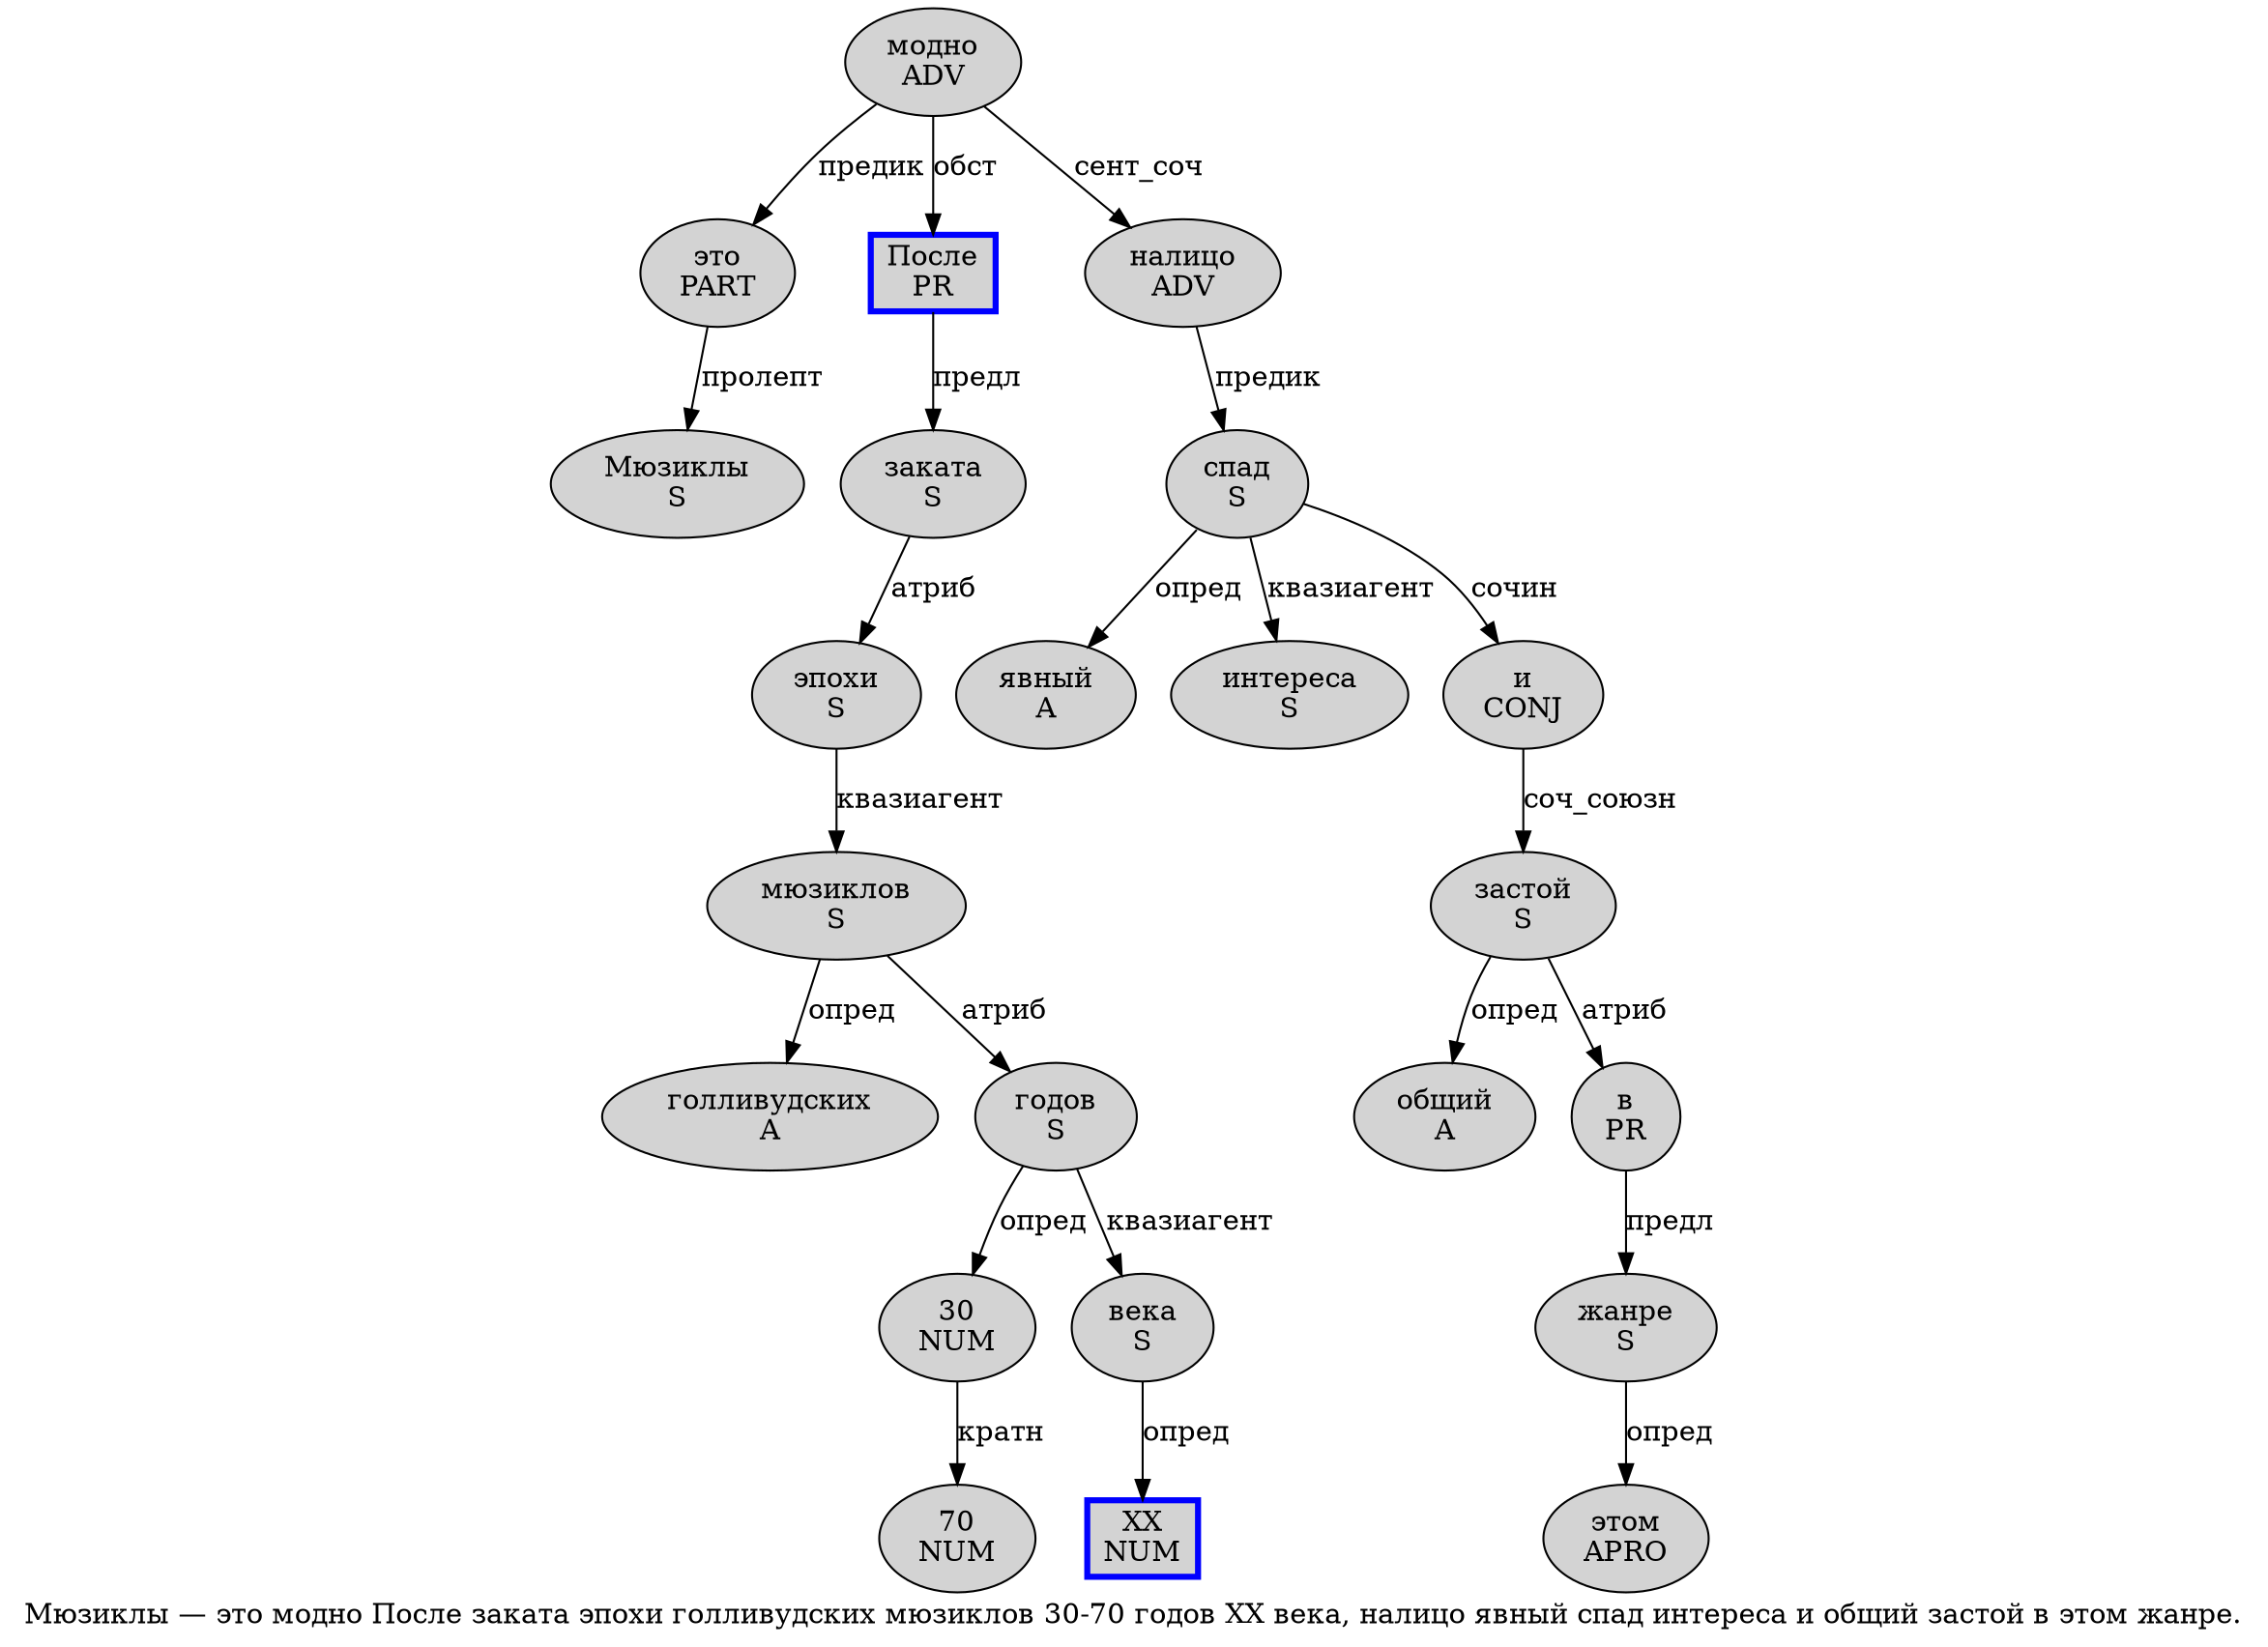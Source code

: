 digraph SENTENCE_1724 {
	graph [label="Мюзиклы — это модно После заката эпохи голливудских мюзиклов 30-70 годов XX века, налицо явный спад интереса и общий застой в этом жанре."]
	node [style=filled]
		0 [label="Мюзиклы
S" color="" fillcolor=lightgray penwidth=1 shape=ellipse]
		2 [label="это
PART" color="" fillcolor=lightgray penwidth=1 shape=ellipse]
		3 [label="модно
ADV" color="" fillcolor=lightgray penwidth=1 shape=ellipse]
		4 [label="После
PR" color=blue fillcolor=lightgray penwidth=3 shape=box]
		5 [label="заката
S" color="" fillcolor=lightgray penwidth=1 shape=ellipse]
		6 [label="эпохи
S" color="" fillcolor=lightgray penwidth=1 shape=ellipse]
		7 [label="голливудских
A" color="" fillcolor=lightgray penwidth=1 shape=ellipse]
		8 [label="мюзиклов
S" color="" fillcolor=lightgray penwidth=1 shape=ellipse]
		9 [label="30
NUM" color="" fillcolor=lightgray penwidth=1 shape=ellipse]
		11 [label="70
NUM" color="" fillcolor=lightgray penwidth=1 shape=ellipse]
		12 [label="годов
S" color="" fillcolor=lightgray penwidth=1 shape=ellipse]
		13 [label="XX
NUM" color=blue fillcolor=lightgray penwidth=3 shape=box]
		14 [label="века
S" color="" fillcolor=lightgray penwidth=1 shape=ellipse]
		16 [label="налицо
ADV" color="" fillcolor=lightgray penwidth=1 shape=ellipse]
		17 [label="явный
A" color="" fillcolor=lightgray penwidth=1 shape=ellipse]
		18 [label="спад
S" color="" fillcolor=lightgray penwidth=1 shape=ellipse]
		19 [label="интереса
S" color="" fillcolor=lightgray penwidth=1 shape=ellipse]
		20 [label="и
CONJ" color="" fillcolor=lightgray penwidth=1 shape=ellipse]
		21 [label="общий
A" color="" fillcolor=lightgray penwidth=1 shape=ellipse]
		22 [label="застой
S" color="" fillcolor=lightgray penwidth=1 shape=ellipse]
		23 [label="в
PR" color="" fillcolor=lightgray penwidth=1 shape=ellipse]
		24 [label="этом
APRO" color="" fillcolor=lightgray penwidth=1 shape=ellipse]
		25 [label="жанре
S" color="" fillcolor=lightgray penwidth=1 shape=ellipse]
			4 -> 5 [label="предл"]
			16 -> 18 [label="предик"]
			5 -> 6 [label="атриб"]
			8 -> 7 [label="опред"]
			8 -> 12 [label="атриб"]
			18 -> 17 [label="опред"]
			18 -> 19 [label="квазиагент"]
			18 -> 20 [label="сочин"]
			9 -> 11 [label="кратн"]
			12 -> 9 [label="опред"]
			12 -> 14 [label="квазиагент"]
			3 -> 2 [label="предик"]
			3 -> 4 [label="обст"]
			3 -> 16 [label="сент_соч"]
			23 -> 25 [label="предл"]
			22 -> 21 [label="опред"]
			22 -> 23 [label="атриб"]
			20 -> 22 [label="соч_союзн"]
			2 -> 0 [label="пролепт"]
			25 -> 24 [label="опред"]
			6 -> 8 [label="квазиагент"]
			14 -> 13 [label="опред"]
}